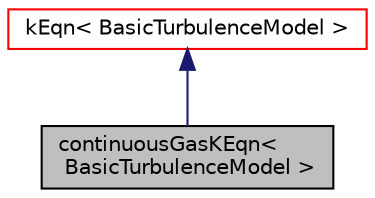 digraph "continuousGasKEqn&lt; BasicTurbulenceModel &gt;"
{
  bgcolor="transparent";
  edge [fontname="Helvetica",fontsize="10",labelfontname="Helvetica",labelfontsize="10"];
  node [fontname="Helvetica",fontsize="10",shape=record];
  Node1 [label="continuousGasKEqn\<\l BasicTurbulenceModel \>",height=0.2,width=0.4,color="black", fillcolor="grey75", style="filled", fontcolor="black"];
  Node2 -> Node1 [dir="back",color="midnightblue",fontsize="10",style="solid",fontname="Helvetica"];
  Node2 [label="kEqn\< BasicTurbulenceModel \>",height=0.2,width=0.4,color="red",URL="$a01251.html",tooltip="One equation eddy-viscosity model. "];
}
